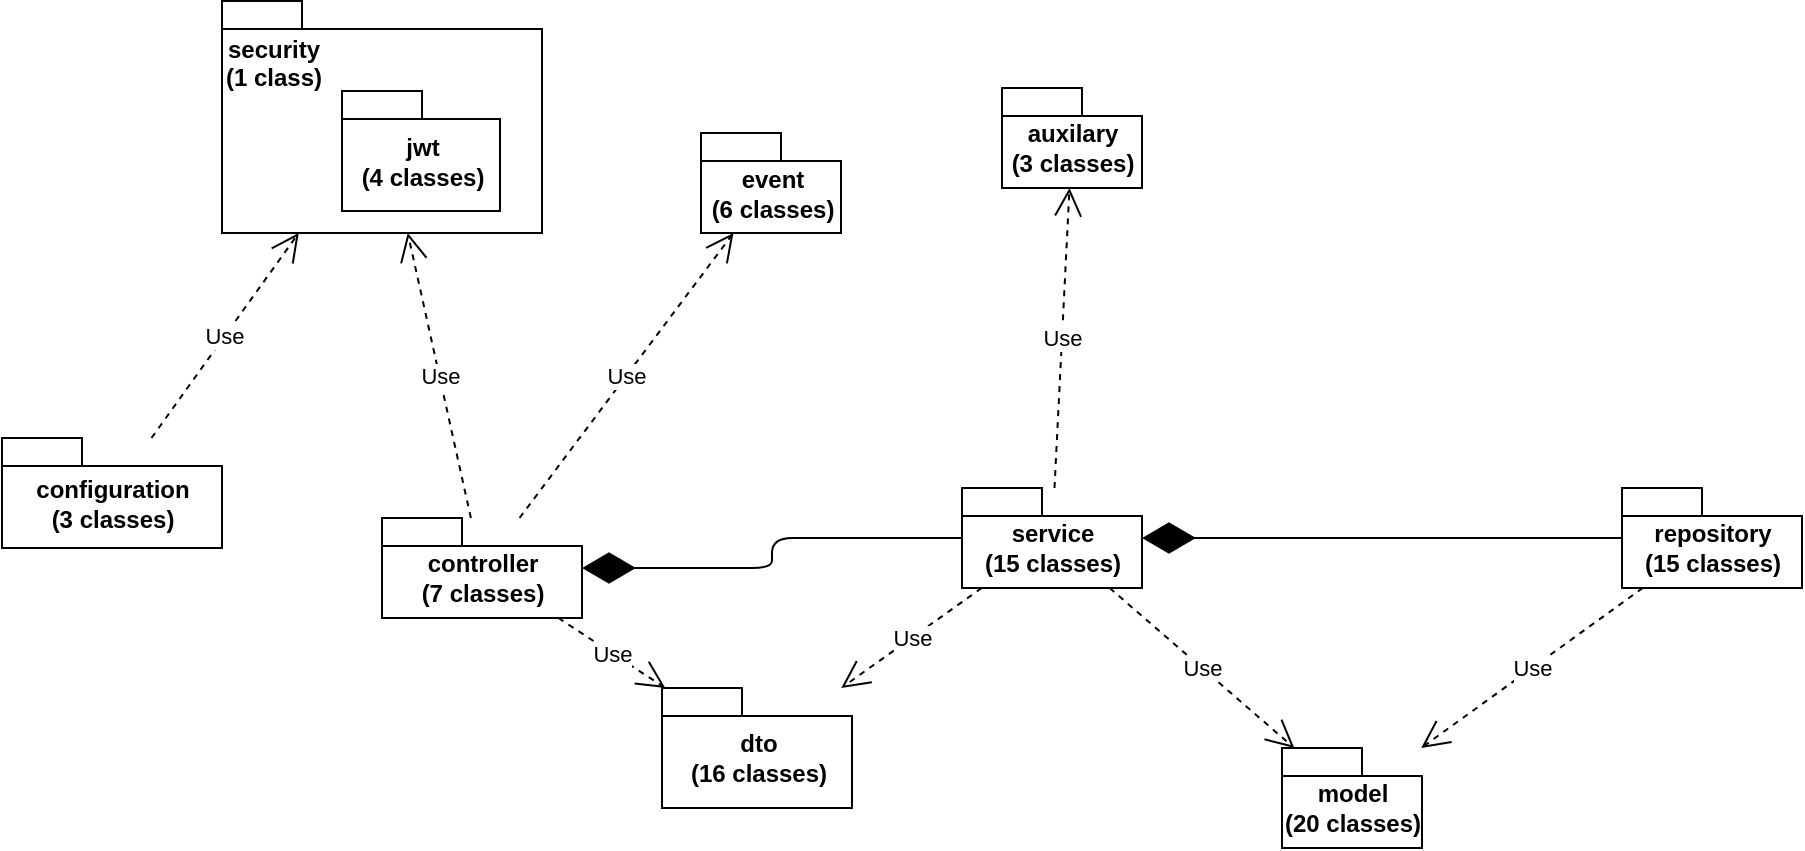 <mxfile version="10.6.2" type="github"><diagram name="Page-1" id="b5b7bab2-c9e2-2cf4-8b2a-24fd1a2a6d21"><mxGraphModel dx="2221" dy="747" grid="1" gridSize="10" guides="1" tooltips="1" connect="1" arrows="1" fold="1" page="1" pageScale="1" pageWidth="827" pageHeight="1169" background="#ffffff" math="0" shadow="0"><root><mxCell id="0"/><mxCell id="1" parent="0"/><mxCell id="XyeGqPzX4b_ksrqaFT03-1" value="controller&lt;br&gt;(7 classes)&lt;br&gt;" style="shape=folder;fontStyle=1;spacingTop=10;tabWidth=40;tabHeight=14;tabPosition=left;html=1;" vertex="1" parent="1"><mxGeometry x="-10" y="515" width="100" height="50" as="geometry"/></mxCell><mxCell id="XyeGqPzX4b_ksrqaFT03-2" value="service&lt;br&gt;(15 classes)&lt;br&gt;" style="shape=folder;fontStyle=1;spacingTop=10;tabWidth=40;tabHeight=14;tabPosition=left;html=1;" vertex="1" parent="1"><mxGeometry x="280" y="500" width="90" height="50" as="geometry"/></mxCell><mxCell id="XyeGqPzX4b_ksrqaFT03-3" value="repository&lt;br&gt;(15 classes)&lt;br&gt;" style="shape=folder;fontStyle=1;spacingTop=10;tabWidth=40;tabHeight=14;tabPosition=left;html=1;" vertex="1" parent="1"><mxGeometry x="610" y="500" width="90" height="50" as="geometry"/></mxCell><mxCell id="XyeGqPzX4b_ksrqaFT03-6" value="" style="group" vertex="1" connectable="0" parent="1"><mxGeometry x="-90" y="256.5" width="160" height="116" as="geometry"/></mxCell><mxCell id="XyeGqPzX4b_ksrqaFT03-4" value="&lt;div style=&quot;text-align: center&quot;&gt;&lt;span&gt;security&lt;/span&gt;&lt;/div&gt;&lt;div style=&quot;text-align: center&quot;&gt;&lt;span&gt;(1 class)&lt;/span&gt;&lt;/div&gt;" style="shape=folder;fontStyle=1;spacingTop=10;tabWidth=40;tabHeight=14;tabPosition=left;html=1;verticalAlign=top;align=left;" vertex="1" parent="XyeGqPzX4b_ksrqaFT03-6"><mxGeometry width="160" height="116" as="geometry"/></mxCell><mxCell id="XyeGqPzX4b_ksrqaFT03-5" value="&lt;div style=&quot;text-align: center&quot;&gt;jwt&lt;/div&gt;&lt;div style=&quot;text-align: center&quot;&gt;(4 classes)&lt;/div&gt;" style="shape=folder;fontStyle=1;spacingTop=10;tabWidth=40;tabHeight=14;tabPosition=left;html=1;align=center;" vertex="1" parent="XyeGqPzX4b_ksrqaFT03-6"><mxGeometry x="60" y="45" width="79" height="60" as="geometry"/></mxCell><mxCell id="XyeGqPzX4b_ksrqaFT03-7" value="event&lt;br&gt;(6 classes)&lt;br&gt;" style="shape=folder;fontStyle=1;spacingTop=10;tabWidth=40;tabHeight=14;tabPosition=left;html=1;align=center;" vertex="1" parent="1"><mxGeometry x="149.5" y="322.5" width="70" height="50" as="geometry"/></mxCell><mxCell id="XyeGqPzX4b_ksrqaFT03-8" value="dto&lt;br&gt;(16 classes)&lt;br&gt;" style="shape=folder;fontStyle=1;spacingTop=10;tabWidth=40;tabHeight=14;tabPosition=left;html=1;align=center;" vertex="1" parent="1"><mxGeometry x="130" y="600" width="95" height="60" as="geometry"/></mxCell><mxCell id="XyeGqPzX4b_ksrqaFT03-9" value="configuration&lt;br&gt;(3 classes)&lt;br&gt;" style="shape=folder;fontStyle=1;spacingTop=10;tabWidth=40;tabHeight=14;tabPosition=left;html=1;align=center;" vertex="1" parent="1"><mxGeometry x="-200" y="475" width="110" height="55" as="geometry"/></mxCell><mxCell id="XyeGqPzX4b_ksrqaFT03-10" value="auxilary&lt;br&gt;(3 classes)&lt;br&gt;" style="shape=folder;fontStyle=1;spacingTop=10;tabWidth=40;tabHeight=14;tabPosition=left;html=1;align=center;" vertex="1" parent="1"><mxGeometry x="300" y="300" width="70" height="50" as="geometry"/></mxCell><mxCell id="XyeGqPzX4b_ksrqaFT03-13" value="Use" style="endArrow=open;endSize=12;dashed=1;html=1;" edge="1" parent="1" source="XyeGqPzX4b_ksrqaFT03-2" target="XyeGqPzX4b_ksrqaFT03-10"><mxGeometry width="160" relative="1" as="geometry"><mxPoint x="360" y="370" as="sourcePoint"/><mxPoint x="520" y="370" as="targetPoint"/></mxGeometry></mxCell><mxCell id="XyeGqPzX4b_ksrqaFT03-14" value="Use" style="endArrow=open;endSize=12;dashed=1;html=1;" edge="1" parent="1" source="XyeGqPzX4b_ksrqaFT03-1" target="XyeGqPzX4b_ksrqaFT03-4"><mxGeometry width="160" relative="1" as="geometry"><mxPoint x="140" y="400" as="sourcePoint"/><mxPoint x="300" y="400" as="targetPoint"/></mxGeometry></mxCell><mxCell id="XyeGqPzX4b_ksrqaFT03-15" value="model&lt;br&gt;(20 classes)&lt;br&gt;" style="shape=folder;fontStyle=1;spacingTop=10;tabWidth=40;tabHeight=14;tabPosition=left;html=1;align=center;" vertex="1" parent="1"><mxGeometry x="440" y="630" width="70" height="50" as="geometry"/></mxCell><mxCell id="XyeGqPzX4b_ksrqaFT03-17" value="Use" style="endArrow=open;endSize=12;dashed=1;html=1;" edge="1" parent="1" source="XyeGqPzX4b_ksrqaFT03-1" target="XyeGqPzX4b_ksrqaFT03-7"><mxGeometry width="160" relative="1" as="geometry"><mxPoint x="-10" y="570" as="sourcePoint"/><mxPoint x="150" y="570" as="targetPoint"/></mxGeometry></mxCell><mxCell id="XyeGqPzX4b_ksrqaFT03-18" value="" style="endArrow=diamondThin;endFill=1;endSize=24;html=1;edgeStyle=orthogonalEdgeStyle;" edge="1" parent="1" source="XyeGqPzX4b_ksrqaFT03-2" target="XyeGqPzX4b_ksrqaFT03-1"><mxGeometry width="160" relative="1" as="geometry"><mxPoint x="150" y="550" as="sourcePoint"/><mxPoint x="310" y="550" as="targetPoint"/></mxGeometry></mxCell><mxCell id="XyeGqPzX4b_ksrqaFT03-19" value="" style="endArrow=diamondThin;endFill=1;endSize=24;html=1;edgeStyle=elbowEdgeStyle;elbow=vertical;" edge="1" parent="1" source="XyeGqPzX4b_ksrqaFT03-3" target="XyeGqPzX4b_ksrqaFT03-2"><mxGeometry width="160" relative="1" as="geometry"><mxPoint x="460" y="610" as="sourcePoint"/><mxPoint x="620" y="610" as="targetPoint"/></mxGeometry></mxCell><mxCell id="XyeGqPzX4b_ksrqaFT03-22" value="Use" style="endArrow=open;endSize=12;dashed=1;html=1;" edge="1" parent="1" source="XyeGqPzX4b_ksrqaFT03-1" target="XyeGqPzX4b_ksrqaFT03-8"><mxGeometry width="160" relative="1" as="geometry"><mxPoint x="-20" y="720" as="sourcePoint"/><mxPoint x="140" y="720" as="targetPoint"/></mxGeometry></mxCell><mxCell id="XyeGqPzX4b_ksrqaFT03-23" value="Use" style="endArrow=open;endSize=12;dashed=1;html=1;" edge="1" parent="1" source="XyeGqPzX4b_ksrqaFT03-2" target="XyeGqPzX4b_ksrqaFT03-8"><mxGeometry width="160" relative="1" as="geometry"><mxPoint x="250" y="730" as="sourcePoint"/><mxPoint x="410" y="730" as="targetPoint"/></mxGeometry></mxCell><mxCell id="XyeGqPzX4b_ksrqaFT03-24" value="Use" style="endArrow=open;endSize=12;dashed=1;html=1;" edge="1" parent="1" source="XyeGqPzX4b_ksrqaFT03-2" target="XyeGqPzX4b_ksrqaFT03-15"><mxGeometry width="160" relative="1" as="geometry"><mxPoint x="380" y="730" as="sourcePoint"/><mxPoint x="540" y="730" as="targetPoint"/></mxGeometry></mxCell><mxCell id="XyeGqPzX4b_ksrqaFT03-25" value="Use" style="endArrow=open;endSize=12;dashed=1;html=1;" edge="1" parent="1" source="XyeGqPzX4b_ksrqaFT03-3" target="XyeGqPzX4b_ksrqaFT03-15"><mxGeometry width="160" relative="1" as="geometry"><mxPoint x="700" y="710" as="sourcePoint"/><mxPoint x="860" y="710" as="targetPoint"/></mxGeometry></mxCell><mxCell id="XyeGqPzX4b_ksrqaFT03-26" value="Use" style="endArrow=open;endSize=12;dashed=1;html=1;" edge="1" parent="1" source="XyeGqPzX4b_ksrqaFT03-9" target="XyeGqPzX4b_ksrqaFT03-4"><mxGeometry width="160" relative="1" as="geometry"><mxPoint x="-210" y="430" as="sourcePoint"/><mxPoint x="-50" y="430" as="targetPoint"/></mxGeometry></mxCell></root></mxGraphModel></diagram></mxfile>